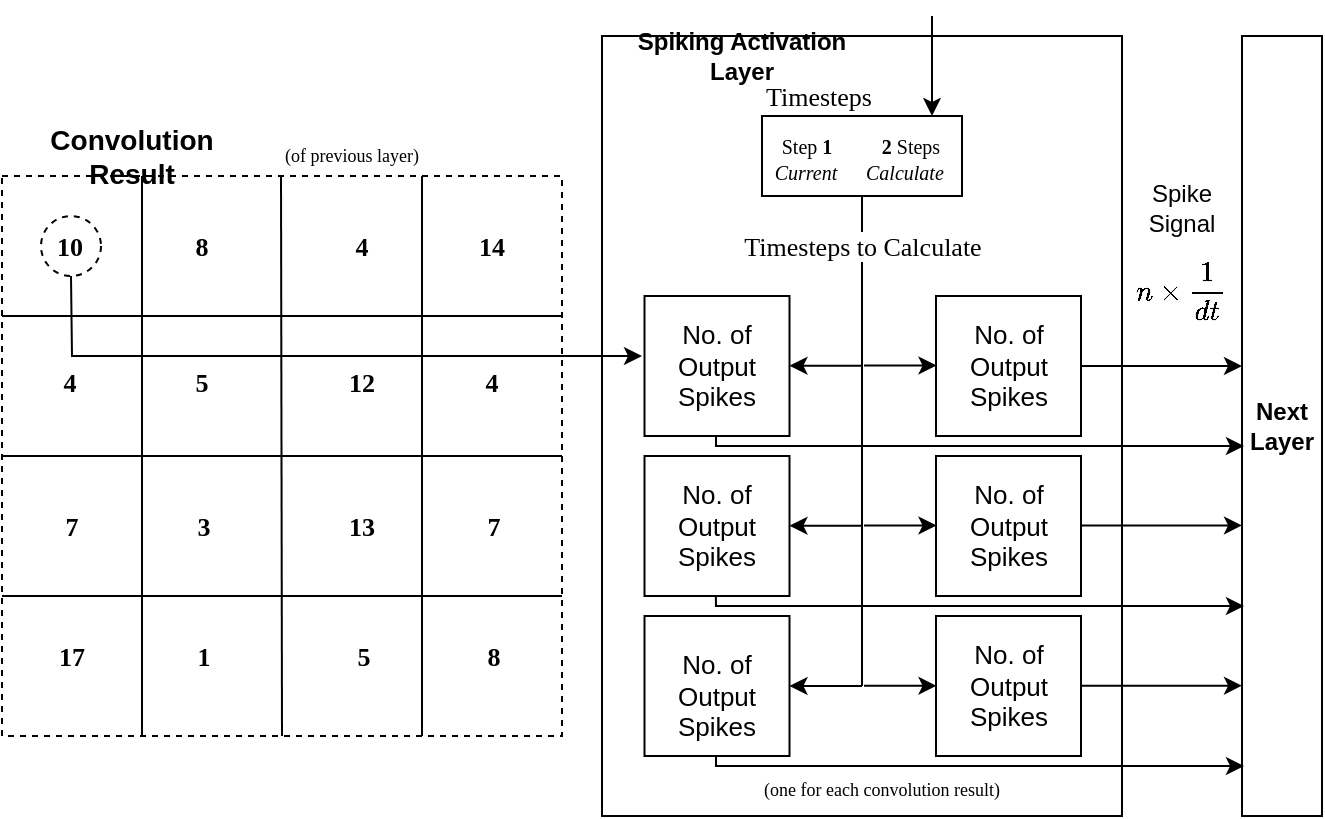 <mxfile version="14.6.13" type="device"><diagram id="auDOfrX4ovIUryiuRdx5" name="Page-1"><mxGraphModel dx="1133" dy="718" grid="1" gridSize="10" guides="1" tooltips="1" connect="1" arrows="1" fold="1" page="1" pageScale="1" pageWidth="850" pageHeight="1100" math="1" shadow="0"><root><mxCell id="0"/><mxCell id="1" parent="0"/><mxCell id="dTQCBmhjPWRrVAu90y3S-24" value="" style="group" parent="1" vertex="1" connectable="0"><mxGeometry x="95" y="270" width="280" height="300" as="geometry"/></mxCell><mxCell id="SilkCv78OsfhMmY1pKE9-1" value="" style="whiteSpace=wrap;html=1;aspect=fixed;fillColor=none;dashed=1;" parent="dTQCBmhjPWRrVAu90y3S-24" vertex="1"><mxGeometry y="20" width="280" height="280" as="geometry"/></mxCell><mxCell id="SilkCv78OsfhMmY1pKE9-2" value="" style="endArrow=none;html=1;exitX=0.25;exitY=1;exitDx=0;exitDy=0;entryX=0.25;entryY=0;entryDx=0;entryDy=0;" parent="dTQCBmhjPWRrVAu90y3S-24" source="SilkCv78OsfhMmY1pKE9-1" target="SilkCv78OsfhMmY1pKE9-1" edge="1"><mxGeometry width="50" height="50" relative="1" as="geometry"><mxPoint x="200" y="190" as="sourcePoint"/><mxPoint x="250" y="140" as="targetPoint"/></mxGeometry></mxCell><mxCell id="SilkCv78OsfhMmY1pKE9-3" value="" style="endArrow=none;html=1;exitX=0.5;exitY=1;exitDx=0;exitDy=0;entryX=0.25;entryY=0;entryDx=0;entryDy=0;" parent="dTQCBmhjPWRrVAu90y3S-24" source="SilkCv78OsfhMmY1pKE9-1" edge="1"><mxGeometry width="50" height="50" relative="1" as="geometry"><mxPoint x="139.5" y="300" as="sourcePoint"/><mxPoint x="139.5" y="20" as="targetPoint"/></mxGeometry></mxCell><mxCell id="SilkCv78OsfhMmY1pKE9-4" value="" style="endArrow=none;html=1;exitX=0.75;exitY=1;exitDx=0;exitDy=0;entryX=0.75;entryY=0;entryDx=0;entryDy=0;" parent="dTQCBmhjPWRrVAu90y3S-24" source="SilkCv78OsfhMmY1pKE9-1" target="SilkCv78OsfhMmY1pKE9-1" edge="1"><mxGeometry width="50" height="50" relative="1" as="geometry"><mxPoint x="225" y="300" as="sourcePoint"/><mxPoint x="225" y="20" as="targetPoint"/></mxGeometry></mxCell><mxCell id="SilkCv78OsfhMmY1pKE9-5" value="" style="endArrow=none;html=1;entryX=1;entryY=0.75;entryDx=0;entryDy=0;exitX=0;exitY=0.75;exitDx=0;exitDy=0;" parent="dTQCBmhjPWRrVAu90y3S-24" source="SilkCv78OsfhMmY1pKE9-1" target="SilkCv78OsfhMmY1pKE9-1" edge="1"><mxGeometry width="50" height="50" relative="1" as="geometry"><mxPoint x="-80" y="250" as="sourcePoint"/><mxPoint x="-30" y="200" as="targetPoint"/></mxGeometry></mxCell><mxCell id="SilkCv78OsfhMmY1pKE9-6" value="" style="endArrow=none;html=1;entryX=1;entryY=0.5;entryDx=0;entryDy=0;exitX=0;exitY=0.5;exitDx=0;exitDy=0;" parent="dTQCBmhjPWRrVAu90y3S-24" source="SilkCv78OsfhMmY1pKE9-1" target="SilkCv78OsfhMmY1pKE9-1" edge="1"><mxGeometry width="50" height="50" relative="1" as="geometry"><mxPoint x="-60" y="200" as="sourcePoint"/><mxPoint x="-10" y="150" as="targetPoint"/></mxGeometry></mxCell><mxCell id="SilkCv78OsfhMmY1pKE9-7" value="" style="endArrow=none;html=1;exitX=0;exitY=0.25;exitDx=0;exitDy=0;" parent="dTQCBmhjPWRrVAu90y3S-24" source="SilkCv78OsfhMmY1pKE9-1" edge="1"><mxGeometry width="50" height="50" relative="1" as="geometry"><mxPoint x="130" y="190" as="sourcePoint"/><mxPoint x="280" y="90" as="targetPoint"/></mxGeometry></mxCell><mxCell id="SilkCv78OsfhMmY1pKE9-8" value="&lt;b&gt;Convolution Result&lt;/b&gt;" style="text;html=1;strokeColor=none;fillColor=none;align=center;verticalAlign=middle;whiteSpace=wrap;rounded=0;fontSize=14;" parent="dTQCBmhjPWRrVAu90y3S-24" vertex="1"><mxGeometry width="130" height="20" as="geometry"/></mxCell><mxCell id="SilkCv78OsfhMmY1pKE9-9" value="10" style="text;html=1;strokeColor=none;fillColor=none;align=center;verticalAlign=middle;whiteSpace=wrap;rounded=0;fontStyle=1;fontFamily=Verdana;fontSize=13;" parent="dTQCBmhjPWRrVAu90y3S-24" vertex="1"><mxGeometry x="14" y="45" width="40" height="20" as="geometry"/></mxCell><mxCell id="SilkCv78OsfhMmY1pKE9-10" value="8" style="text;html=1;strokeColor=none;fillColor=none;align=center;verticalAlign=middle;whiteSpace=wrap;rounded=0;fontStyle=1;fontFamily=Verdana;fontSize=13;" parent="dTQCBmhjPWRrVAu90y3S-24" vertex="1"><mxGeometry x="80" y="45" width="40" height="20" as="geometry"/></mxCell><mxCell id="SilkCv78OsfhMmY1pKE9-11" value="4" style="text;html=1;strokeColor=none;fillColor=none;align=center;verticalAlign=middle;whiteSpace=wrap;rounded=0;fontStyle=1;fontFamily=Verdana;fontSize=13;" parent="dTQCBmhjPWRrVAu90y3S-24" vertex="1"><mxGeometry x="160" y="45" width="40" height="20" as="geometry"/></mxCell><mxCell id="SilkCv78OsfhMmY1pKE9-12" value="14" style="text;html=1;strokeColor=none;fillColor=none;align=center;verticalAlign=middle;whiteSpace=wrap;rounded=0;fontStyle=1;fontFamily=Verdana;fontSize=13;" parent="dTQCBmhjPWRrVAu90y3S-24" vertex="1"><mxGeometry x="225" y="45" width="40" height="20" as="geometry"/></mxCell><mxCell id="SilkCv78OsfhMmY1pKE9-13" value="4" style="text;html=1;strokeColor=none;fillColor=none;align=center;verticalAlign=middle;whiteSpace=wrap;rounded=0;fontStyle=1;fontFamily=Verdana;fontSize=13;" parent="dTQCBmhjPWRrVAu90y3S-24" vertex="1"><mxGeometry x="14" y="113" width="40" height="20" as="geometry"/></mxCell><mxCell id="SilkCv78OsfhMmY1pKE9-14" value="5" style="text;html=1;strokeColor=none;fillColor=none;align=center;verticalAlign=middle;whiteSpace=wrap;rounded=0;fontStyle=1;fontFamily=Verdana;fontSize=13;" parent="dTQCBmhjPWRrVAu90y3S-24" vertex="1"><mxGeometry x="80" y="113" width="40" height="20" as="geometry"/></mxCell><mxCell id="SilkCv78OsfhMmY1pKE9-15" value="12" style="text;html=1;strokeColor=none;fillColor=none;align=center;verticalAlign=middle;whiteSpace=wrap;rounded=0;fontStyle=1;fontFamily=Verdana;fontSize=13;" parent="dTQCBmhjPWRrVAu90y3S-24" vertex="1"><mxGeometry x="160" y="113" width="40" height="20" as="geometry"/></mxCell><mxCell id="SilkCv78OsfhMmY1pKE9-16" value="4" style="text;html=1;strokeColor=none;fillColor=none;align=center;verticalAlign=middle;whiteSpace=wrap;rounded=0;fontStyle=1;fontFamily=Verdana;fontSize=13;" parent="dTQCBmhjPWRrVAu90y3S-24" vertex="1"><mxGeometry x="225" y="113" width="40" height="20" as="geometry"/></mxCell><mxCell id="SilkCv78OsfhMmY1pKE9-17" value="7" style="text;html=1;strokeColor=none;fillColor=none;align=center;verticalAlign=middle;whiteSpace=wrap;rounded=0;fontStyle=1;fontFamily=Verdana;fontSize=13;" parent="dTQCBmhjPWRrVAu90y3S-24" vertex="1"><mxGeometry x="14.5" y="185" width="40" height="20" as="geometry"/></mxCell><mxCell id="SilkCv78OsfhMmY1pKE9-18" value="3" style="text;html=1;strokeColor=none;fillColor=none;align=center;verticalAlign=middle;whiteSpace=wrap;rounded=0;fontStyle=1;fontFamily=Verdana;fontSize=13;" parent="dTQCBmhjPWRrVAu90y3S-24" vertex="1"><mxGeometry x="80.5" y="185" width="40" height="20" as="geometry"/></mxCell><mxCell id="SilkCv78OsfhMmY1pKE9-19" value="13" style="text;html=1;strokeColor=none;fillColor=none;align=center;verticalAlign=middle;whiteSpace=wrap;rounded=0;fontStyle=1;fontFamily=Verdana;fontSize=13;" parent="dTQCBmhjPWRrVAu90y3S-24" vertex="1"><mxGeometry x="160" y="185" width="40" height="20" as="geometry"/></mxCell><mxCell id="SilkCv78OsfhMmY1pKE9-20" value="7" style="text;html=1;strokeColor=none;fillColor=none;align=center;verticalAlign=middle;whiteSpace=wrap;rounded=0;fontStyle=1;fontFamily=Verdana;fontSize=13;" parent="dTQCBmhjPWRrVAu90y3S-24" vertex="1"><mxGeometry x="225.5" y="185" width="40" height="20" as="geometry"/></mxCell><mxCell id="SilkCv78OsfhMmY1pKE9-21" value="17" style="text;html=1;strokeColor=none;fillColor=none;align=center;verticalAlign=middle;whiteSpace=wrap;rounded=0;fontStyle=1;fontFamily=Verdana;fontSize=13;" parent="dTQCBmhjPWRrVAu90y3S-24" vertex="1"><mxGeometry x="14.5" y="250" width="40" height="20" as="geometry"/></mxCell><mxCell id="SilkCv78OsfhMmY1pKE9-22" value="1" style="text;html=1;strokeColor=none;fillColor=none;align=center;verticalAlign=middle;whiteSpace=wrap;rounded=0;fontStyle=1;fontFamily=Verdana;fontSize=13;" parent="dTQCBmhjPWRrVAu90y3S-24" vertex="1"><mxGeometry x="80.5" y="250" width="40" height="20" as="geometry"/></mxCell><mxCell id="SilkCv78OsfhMmY1pKE9-23" value="5" style="text;html=1;strokeColor=none;fillColor=none;align=center;verticalAlign=middle;whiteSpace=wrap;rounded=0;fontStyle=1;fontFamily=Verdana;fontSize=13;" parent="dTQCBmhjPWRrVAu90y3S-24" vertex="1"><mxGeometry x="160.5" y="250" width="40" height="20" as="geometry"/></mxCell><mxCell id="SilkCv78OsfhMmY1pKE9-24" value="8" style="text;html=1;strokeColor=none;fillColor=none;align=center;verticalAlign=middle;whiteSpace=wrap;rounded=0;fontStyle=1;fontFamily=Verdana;fontSize=13;" parent="dTQCBmhjPWRrVAu90y3S-24" vertex="1"><mxGeometry x="225.5" y="250" width="40" height="20" as="geometry"/></mxCell><mxCell id="SilkCv78OsfhMmY1pKE9-30" value="" style="ellipse;whiteSpace=wrap;html=1;aspect=fixed;fontFamily=Verdana;fontSize=13;fillColor=none;dashed=1;" parent="dTQCBmhjPWRrVAu90y3S-24" vertex="1"><mxGeometry x="19.5" y="40" width="30" height="30" as="geometry"/></mxCell><mxCell id="dTQCBmhjPWRrVAu90y3S-7" value="(of previous layer)" style="text;html=1;strokeColor=none;fillColor=none;align=center;verticalAlign=middle;whiteSpace=wrap;rounded=0;fontFamily=Verdana;fontSize=9;" parent="dTQCBmhjPWRrVAu90y3S-24" vertex="1"><mxGeometry x="130" width="89.5" height="20" as="geometry"/></mxCell><mxCell id="dTQCBmhjPWRrVAu90y3S-3" value="" style="rounded=0;whiteSpace=wrap;html=1;fillColor=none;" parent="1" vertex="1"><mxGeometry x="395" y="220" width="260" height="390" as="geometry"/></mxCell><mxCell id="SilkCv78OsfhMmY1pKE9-29" value="" style="endArrow=classic;html=1;fontFamily=Verdana;fontSize=13;rounded=0;exitX=0.5;exitY=1;exitDx=0;exitDy=0;" parent="1" source="SilkCv78OsfhMmY1pKE9-30" edge="1"><mxGeometry width="50" height="50" relative="1" as="geometry"><mxPoint x="100" y="350" as="sourcePoint"/><mxPoint x="415" y="380" as="targetPoint"/><Array as="points"><mxPoint x="130" y="380"/></Array></mxGeometry></mxCell><mxCell id="SilkCv78OsfhMmY1pKE9-37" value="" style="endArrow=none;html=1;fontFamily=Verdana;fontSize=13;exitX=0.5;exitY=1.005;exitDx=0;exitDy=0;rounded=0;endFill=0;exitPerimeter=0;" parent="1" source="SilkCv78OsfhMmY1pKE9-34" edge="1"><mxGeometry width="50" height="50" relative="1" as="geometry"><mxPoint x="525" y="279" as="sourcePoint"/><mxPoint x="525" y="545" as="targetPoint"/><Array as="points"/></mxGeometry></mxCell><mxCell id="SilkCv78OsfhMmY1pKE9-38" value="Timesteps to Calculate" style="edgeLabel;html=1;align=center;verticalAlign=middle;resizable=0;points=[];fontSize=13;fontFamily=Verdana;" parent="SilkCv78OsfhMmY1pKE9-37" vertex="1" connectable="0"><mxGeometry x="-0.017" relative="1" as="geometry"><mxPoint y="-96" as="offset"/></mxGeometry></mxCell><mxCell id="SilkCv78OsfhMmY1pKE9-45" value="(one for each convolution result)" style="text;html=1;strokeColor=none;fillColor=none;align=center;verticalAlign=middle;whiteSpace=wrap;rounded=0;fontFamily=Verdana;fontSize=9;" parent="1" vertex="1"><mxGeometry x="455" y="587" width="160" height="20" as="geometry"/></mxCell><mxCell id="aITO1-foOe9_7EI7LKIS-1" value="" style="group" parent="1" vertex="1" connectable="0"><mxGeometry x="475" y="240" width="110" height="60" as="geometry"/></mxCell><mxCell id="SilkCv78OsfhMmY1pKE9-34" value="" style="rounded=0;whiteSpace=wrap;html=1;fontFamily=Helvetica;fontSize=13;fillColor=none;" parent="aITO1-foOe9_7EI7LKIS-1" vertex="1"><mxGeometry y="20" width="100" height="40" as="geometry"/></mxCell><mxCell id="SilkCv78OsfhMmY1pKE9-35" value="Timesteps" style="text;html=1;strokeColor=none;fillColor=none;align=left;verticalAlign=middle;whiteSpace=wrap;rounded=0;fontFamily=Verdana;fontSize=13;" parent="aITO1-foOe9_7EI7LKIS-1" vertex="1"><mxGeometry width="85" height="20" as="geometry"/></mxCell><mxCell id="SilkCv78OsfhMmY1pKE9-39" value="&lt;font style=&quot;font-size: 10px&quot;&gt;Current&lt;/font&gt;" style="text;html=1;strokeColor=none;fillColor=none;align=center;verticalAlign=middle;whiteSpace=wrap;rounded=0;fontFamily=Verdana;fontSize=13;fontStyle=2" parent="aITO1-foOe9_7EI7LKIS-1" vertex="1"><mxGeometry x="2" y="41.5" width="40" height="10" as="geometry"/></mxCell><mxCell id="SilkCv78OsfhMmY1pKE9-40" value="&lt;span style=&quot;font-size: 10px&quot;&gt;Calculate&lt;/span&gt;" style="text;html=1;strokeColor=none;fillColor=none;align=left;verticalAlign=middle;whiteSpace=wrap;rounded=0;fontFamily=Verdana;fontSize=13;fontStyle=2" parent="aITO1-foOe9_7EI7LKIS-1" vertex="1"><mxGeometry x="50" y="41.5" width="48" height="10" as="geometry"/></mxCell><mxCell id="JuYdkk1OGxAYos_E7Qm_-7" value="&lt;span style=&quot;font-size: 10px ; font-style: normal&quot;&gt;Step&lt;b&gt; 1&lt;/b&gt;&lt;/span&gt;" style="text;html=1;strokeColor=none;fillColor=none;align=center;verticalAlign=middle;whiteSpace=wrap;rounded=0;fontFamily=Verdana;fontSize=13;fontStyle=2" vertex="1" parent="aITO1-foOe9_7EI7LKIS-1"><mxGeometry x="-0.5" y="28.5" width="45" height="10" as="geometry"/></mxCell><mxCell id="JuYdkk1OGxAYos_E7Qm_-8" value="&lt;font style=&quot;font-size: 10px ; font-style: normal&quot;&gt;&lt;b&gt;2 &lt;/b&gt;Steps&lt;/font&gt;" style="text;html=1;strokeColor=none;fillColor=none;align=center;verticalAlign=middle;whiteSpace=wrap;rounded=0;fontFamily=Verdana;fontSize=13;fontStyle=2" vertex="1" parent="aITO1-foOe9_7EI7LKIS-1"><mxGeometry x="53.5" y="28.5" width="41" height="10" as="geometry"/></mxCell><mxCell id="aITO1-foOe9_7EI7LKIS-3" value="" style="group" parent="1" vertex="1" connectable="0"><mxGeometry x="416.25" y="350" width="72.5" height="70" as="geometry"/></mxCell><mxCell id="SilkCv78OsfhMmY1pKE9-32" value="" style="rounded=0;whiteSpace=wrap;html=1;fontFamily=Helvetica;fontSize=13;fillColor=none;" parent="aITO1-foOe9_7EI7LKIS-3" vertex="1"><mxGeometry width="72.5" height="70" as="geometry"/></mxCell><mxCell id="SilkCv78OsfhMmY1pKE9-33" value="No. of Output Spikes" style="text;html=1;strokeColor=none;fillColor=none;align=center;verticalAlign=middle;whiteSpace=wrap;rounded=0;fontFamily=Helvetica;fontSize=13;" parent="aITO1-foOe9_7EI7LKIS-3" vertex="1"><mxGeometry x="1.88" y="25" width="68.75" height="20" as="geometry"/></mxCell><mxCell id="aITO1-foOe9_7EI7LKIS-4" value="" style="group" parent="1" vertex="1" connectable="0"><mxGeometry x="416.25" y="430" width="72.5" height="70" as="geometry"/></mxCell><mxCell id="aITO1-foOe9_7EI7LKIS-5" value="" style="rounded=0;whiteSpace=wrap;html=1;fontFamily=Helvetica;fontSize=13;fillColor=none;" parent="aITO1-foOe9_7EI7LKIS-4" vertex="1"><mxGeometry width="72.5" height="70" as="geometry"/></mxCell><mxCell id="JuYdkk1OGxAYos_E7Qm_-9" value="No. of Output Spikes" style="text;html=1;strokeColor=none;fillColor=none;align=center;verticalAlign=middle;whiteSpace=wrap;rounded=0;fontFamily=Helvetica;fontSize=13;" vertex="1" parent="aITO1-foOe9_7EI7LKIS-4"><mxGeometry x="1.88" y="25" width="68.75" height="20" as="geometry"/></mxCell><mxCell id="aITO1-foOe9_7EI7LKIS-8" value="" style="group" parent="1" vertex="1" connectable="0"><mxGeometry x="416.25" y="510" width="72.5" height="70" as="geometry"/></mxCell><mxCell id="aITO1-foOe9_7EI7LKIS-9" value="" style="rounded=0;whiteSpace=wrap;html=1;fontFamily=Helvetica;fontSize=13;fillColor=none;" parent="aITO1-foOe9_7EI7LKIS-8" vertex="1"><mxGeometry width="72.5" height="70" as="geometry"/></mxCell><mxCell id="JuYdkk1OGxAYos_E7Qm_-10" value="No. of Output Spikes" style="text;html=1;strokeColor=none;fillColor=none;align=center;verticalAlign=middle;whiteSpace=wrap;rounded=0;fontFamily=Helvetica;fontSize=13;" vertex="1" parent="aITO1-foOe9_7EI7LKIS-8"><mxGeometry x="1.87" y="30" width="68.75" height="20" as="geometry"/></mxCell><mxCell id="aITO1-foOe9_7EI7LKIS-12" value="" style="endArrow=classic;html=1;entryX=1;entryY=0.5;entryDx=0;entryDy=0;" parent="1" target="aITO1-foOe9_7EI7LKIS-9" edge="1"><mxGeometry width="50" height="50" relative="1" as="geometry"><mxPoint x="525" y="545" as="sourcePoint"/><mxPoint x="585" y="505" as="targetPoint"/></mxGeometry></mxCell><mxCell id="aITO1-foOe9_7EI7LKIS-13" value="" style="endArrow=classic;html=1;entryX=1;entryY=0.5;entryDx=0;entryDy=0;" parent="1" edge="1"><mxGeometry width="50" height="50" relative="1" as="geometry"><mxPoint x="525" y="464.83" as="sourcePoint"/><mxPoint x="488.75" y="464.83" as="targetPoint"/></mxGeometry></mxCell><mxCell id="aITO1-foOe9_7EI7LKIS-14" value="" style="endArrow=classic;html=1;entryX=1;entryY=0.5;entryDx=0;entryDy=0;" parent="1" edge="1"><mxGeometry width="50" height="50" relative="1" as="geometry"><mxPoint x="525" y="384.83" as="sourcePoint"/><mxPoint x="488.75" y="384.83" as="targetPoint"/></mxGeometry></mxCell><mxCell id="dTQCBmhjPWRrVAu90y3S-6" value="Spiking Activation Layer" style="text;html=1;strokeColor=none;fillColor=none;align=center;verticalAlign=middle;whiteSpace=wrap;rounded=0;fontStyle=1" parent="1" vertex="1"><mxGeometry x="395" y="220" width="140" height="20" as="geometry"/></mxCell><mxCell id="dTQCBmhjPWRrVAu90y3S-8" value="" style="group;flipH=1;" parent="1" vertex="1" connectable="0"><mxGeometry x="562" y="350" width="72.5" height="70" as="geometry"/></mxCell><mxCell id="dTQCBmhjPWRrVAu90y3S-9" value="" style="rounded=0;whiteSpace=wrap;html=1;fontFamily=Helvetica;fontSize=13;fillColor=none;" parent="dTQCBmhjPWRrVAu90y3S-8" vertex="1"><mxGeometry width="72.5" height="70" as="geometry"/></mxCell><mxCell id="JuYdkk1OGxAYos_E7Qm_-11" value="No. of Output Spikes" style="text;html=1;strokeColor=none;fillColor=none;align=center;verticalAlign=middle;whiteSpace=wrap;rounded=0;fontFamily=Helvetica;fontSize=13;" vertex="1" parent="dTQCBmhjPWRrVAu90y3S-8"><mxGeometry x="1.87" y="25" width="68.75" height="20" as="geometry"/></mxCell><mxCell id="dTQCBmhjPWRrVAu90y3S-11" value="" style="group;flipH=1;" parent="1" vertex="1" connectable="0"><mxGeometry x="562" y="430" width="72.5" height="70" as="geometry"/></mxCell><mxCell id="dTQCBmhjPWRrVAu90y3S-12" value="" style="rounded=0;whiteSpace=wrap;html=1;fontFamily=Helvetica;fontSize=13;fillColor=none;" parent="dTQCBmhjPWRrVAu90y3S-11" vertex="1"><mxGeometry width="72.5" height="70" as="geometry"/></mxCell><mxCell id="JuYdkk1OGxAYos_E7Qm_-12" value="No. of Output Spikes" style="text;html=1;strokeColor=none;fillColor=none;align=center;verticalAlign=middle;whiteSpace=wrap;rounded=0;fontFamily=Helvetica;fontSize=13;" vertex="1" parent="dTQCBmhjPWRrVAu90y3S-11"><mxGeometry x="1.87" y="25" width="68.75" height="20" as="geometry"/></mxCell><mxCell id="dTQCBmhjPWRrVAu90y3S-14" value="" style="group;flipH=1;" parent="1" vertex="1" connectable="0"><mxGeometry x="562" y="510" width="72.5" height="70" as="geometry"/></mxCell><mxCell id="dTQCBmhjPWRrVAu90y3S-15" value="" style="rounded=0;whiteSpace=wrap;html=1;fontFamily=Helvetica;fontSize=13;fillColor=none;" parent="dTQCBmhjPWRrVAu90y3S-14" vertex="1"><mxGeometry width="72.5" height="70" as="geometry"/></mxCell><mxCell id="JuYdkk1OGxAYos_E7Qm_-13" value="No. of Output Spikes" style="text;html=1;strokeColor=none;fillColor=none;align=center;verticalAlign=middle;whiteSpace=wrap;rounded=0;fontFamily=Helvetica;fontSize=13;" vertex="1" parent="dTQCBmhjPWRrVAu90y3S-14"><mxGeometry x="1.87" y="25" width="68.75" height="20" as="geometry"/></mxCell><mxCell id="dTQCBmhjPWRrVAu90y3S-17" value="" style="endArrow=classic;html=1;entryX=1;entryY=0.5;entryDx=0;entryDy=0;flipH=1;" parent="1" edge="1"><mxGeometry width="50" height="50" relative="1" as="geometry"><mxPoint x="561.25" y="544.89" as="sourcePoint"/><mxPoint x="525" y="544.89" as="targetPoint"/></mxGeometry></mxCell><mxCell id="dTQCBmhjPWRrVAu90y3S-18" value="" style="endArrow=classic;html=1;entryX=1;entryY=0.5;entryDx=0;entryDy=0;flipH=1;" parent="1" edge="1"><mxGeometry width="50" height="50" relative="1" as="geometry"><mxPoint x="561.25" y="464.72" as="sourcePoint"/><mxPoint x="525" y="464.72" as="targetPoint"/></mxGeometry></mxCell><mxCell id="dTQCBmhjPWRrVAu90y3S-19" value="" style="endArrow=classic;html=1;entryX=1;entryY=0.5;entryDx=0;entryDy=0;flipH=1;" parent="1" edge="1"><mxGeometry width="50" height="50" relative="1" as="geometry"><mxPoint x="561.25" y="384.72" as="sourcePoint"/><mxPoint x="525" y="384.72" as="targetPoint"/></mxGeometry></mxCell><mxCell id="dTQCBmhjPWRrVAu90y3S-20" value="" style="endArrow=classic;html=1;exitX=1;exitY=0.5;exitDx=0;exitDy=0;" parent="1" source="dTQCBmhjPWRrVAu90y3S-9" edge="1"><mxGeometry width="50" height="50" relative="1" as="geometry"><mxPoint x="665" y="420" as="sourcePoint"/><mxPoint x="715" y="385" as="targetPoint"/></mxGeometry></mxCell><mxCell id="dTQCBmhjPWRrVAu90y3S-22" value="" style="endArrow=classic;html=1;exitX=1;exitY=0.5;exitDx=0;exitDy=0;" parent="1" edge="1"><mxGeometry width="50" height="50" relative="1" as="geometry"><mxPoint x="634.5" y="464.71" as="sourcePoint"/><mxPoint x="715" y="464.71" as="targetPoint"/></mxGeometry></mxCell><mxCell id="dTQCBmhjPWRrVAu90y3S-23" value="" style="endArrow=classic;html=1;exitX=1;exitY=0.5;exitDx=0;exitDy=0;" parent="1" edge="1"><mxGeometry width="50" height="50" relative="1" as="geometry"><mxPoint x="634.5" y="544.83" as="sourcePoint"/><mxPoint x="715" y="544.83" as="targetPoint"/></mxGeometry></mxCell><mxCell id="dTQCBmhjPWRrVAu90y3S-25" value="" style="endArrow=classic;html=1;exitX=0.492;exitY=0.999;exitDx=0;exitDy=0;edgeStyle=elbowEdgeStyle;rounded=0;exitPerimeter=0;" parent="1" source="aITO1-foOe9_7EI7LKIS-5" edge="1"><mxGeometry width="50" height="50" relative="1" as="geometry"><mxPoint x="585" y="670" as="sourcePoint"/><mxPoint x="716" y="505" as="targetPoint"/><Array as="points"><mxPoint x="452" y="502"/></Array></mxGeometry></mxCell><mxCell id="dTQCBmhjPWRrVAu90y3S-26" value="" style="endArrow=classic;html=1;edgeStyle=elbowEdgeStyle;rounded=0;" parent="1" edge="1"><mxGeometry width="50" height="50" relative="1" as="geometry"><mxPoint x="452" y="580" as="sourcePoint"/><mxPoint x="716" y="585" as="targetPoint"/><Array as="points"><mxPoint x="452" y="583"/></Array></mxGeometry></mxCell><mxCell id="dTQCBmhjPWRrVAu90y3S-27" value="" style="endArrow=classic;html=1;edgeStyle=elbowEdgeStyle;rounded=0;" parent="1" edge="1"><mxGeometry width="50" height="50" relative="1" as="geometry"><mxPoint x="452" y="420" as="sourcePoint"/><mxPoint x="716" y="425" as="targetPoint"/><Array as="points"><mxPoint x="452" y="422"/></Array></mxGeometry></mxCell><mxCell id="dTQCBmhjPWRrVAu90y3S-28" value="&lt;span style=&quot;font-style: normal&quot;&gt;Spike Signal&lt;br&gt;$$n\times\frac{1}{dt}$$&lt;br&gt;&lt;/span&gt;" style="text;html=1;strokeColor=none;fillColor=none;align=center;verticalAlign=middle;whiteSpace=wrap;rounded=0;dashed=1;fontStyle=2" parent="1" vertex="1"><mxGeometry x="660" y="330" width="50" height="20" as="geometry"/></mxCell><mxCell id="dTQCBmhjPWRrVAu90y3S-29" value="&lt;b&gt;Next&lt;br&gt;Layer&lt;/b&gt;" style="rounded=0;whiteSpace=wrap;html=1;fillColor=none;" parent="1" vertex="1"><mxGeometry x="715" y="220" width="40" height="390" as="geometry"/></mxCell><mxCell id="JuYdkk1OGxAYos_E7Qm_-14" value="" style="endArrow=classic;html=1;fontSize=7;entryX=1;entryY=1;entryDx=0;entryDy=0;" edge="1" parent="1" target="SilkCv78OsfhMmY1pKE9-35"><mxGeometry width="50" height="50" relative="1" as="geometry"><mxPoint x="560" y="210" as="sourcePoint"/><mxPoint x="605" y="160" as="targetPoint"/></mxGeometry></mxCell></root></mxGraphModel></diagram></mxfile>